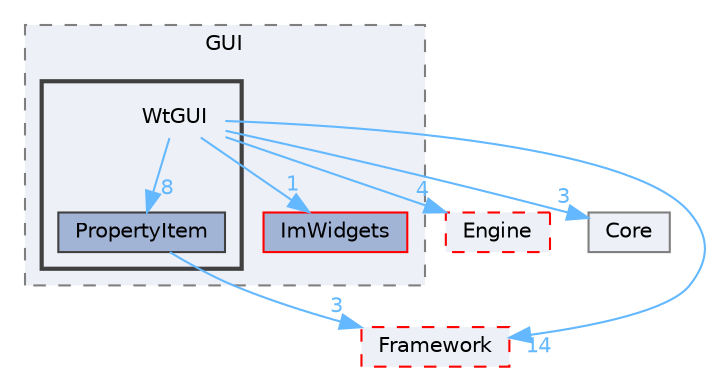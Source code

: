 digraph "D:/Peridyno/peridyno/src/Rendering/GUI/WtGUI"
{
 // LATEX_PDF_SIZE
  bgcolor="transparent";
  edge [fontname=Helvetica,fontsize=10,labelfontname=Helvetica,labelfontsize=10];
  node [fontname=Helvetica,fontsize=10,shape=box,height=0.2,width=0.4];
  compound=true
  subgraph clusterdir_1142aa39e27f489476c1eb847f941055 {
    graph [ bgcolor="#edf0f7", pencolor="grey50", label="GUI", fontname=Helvetica,fontsize=10 style="filled,dashed", URL="dir_1142aa39e27f489476c1eb847f941055.html",tooltip=""]
  dir_73f67fb364b9e775af8617ac0a28e245 [label="ImWidgets", fillcolor="#a2b4d6", color="red", style="filled", URL="dir_73f67fb364b9e775af8617ac0a28e245.html",tooltip=""];
  subgraph clusterdir_d454f63ba1ea8efc3be97506fd960495 {
    graph [ bgcolor="#edf0f7", pencolor="grey25", label="", fontname=Helvetica,fontsize=10 style="filled,bold", URL="dir_d454f63ba1ea8efc3be97506fd960495.html",tooltip=""]
    dir_d454f63ba1ea8efc3be97506fd960495 [shape=plaintext, label="WtGUI"];
  dir_5c0ecdc67b3ba983bad112128dea3efe [label="PropertyItem", fillcolor="#a2b4d6", color="grey25", style="filled", URL="dir_5c0ecdc67b3ba983bad112128dea3efe.html",tooltip=""];
  }
  }
  dir_3cd537332962ec87bbe379cea88b2350 [label="Engine", fillcolor="#edf0f7", color="red", style="filled,dashed", URL="dir_3cd537332962ec87bbe379cea88b2350.html",tooltip=""];
  dir_4ad8273fa338df4f81dae295f2b3a96c [label="Core", fillcolor="#edf0f7", color="grey50", style="filled", URL="dir_4ad8273fa338df4f81dae295f2b3a96c.html",tooltip=""];
  dir_72c161997c5186b0a4bbf39a44809cf4 [label="Framework", fillcolor="#edf0f7", color="red", style="filled,dashed", URL="dir_72c161997c5186b0a4bbf39a44809cf4.html",tooltip=""];
  dir_d454f63ba1ea8efc3be97506fd960495->dir_3cd537332962ec87bbe379cea88b2350 [headlabel="4", labeldistance=1.5 headhref="dir_000095_000025.html" href="dir_000095_000025.html" color="steelblue1" fontcolor="steelblue1"];
  dir_d454f63ba1ea8efc3be97506fd960495->dir_4ad8273fa338df4f81dae295f2b3a96c [headlabel="3", labeldistance=1.5 headhref="dir_000095_000015.html" href="dir_000095_000015.html" color="steelblue1" fontcolor="steelblue1"];
  dir_d454f63ba1ea8efc3be97506fd960495->dir_5c0ecdc67b3ba983bad112128dea3efe [headlabel="8", labeldistance=1.5 headhref="dir_000095_000070.html" href="dir_000095_000070.html" color="steelblue1" fontcolor="steelblue1"];
  dir_d454f63ba1ea8efc3be97506fd960495->dir_72c161997c5186b0a4bbf39a44809cf4 [headlabel="14", labeldistance=1.5 headhref="dir_000095_000027.html" href="dir_000095_000027.html" color="steelblue1" fontcolor="steelblue1"];
  dir_d454f63ba1ea8efc3be97506fd960495->dir_73f67fb364b9e775af8617ac0a28e245 [headlabel="1", labeldistance=1.5 headhref="dir_000095_000035.html" href="dir_000095_000035.html" color="steelblue1" fontcolor="steelblue1"];
  dir_5c0ecdc67b3ba983bad112128dea3efe->dir_72c161997c5186b0a4bbf39a44809cf4 [headlabel="3", labeldistance=1.5 headhref="dir_000070_000027.html" href="dir_000070_000027.html" color="steelblue1" fontcolor="steelblue1"];
}
